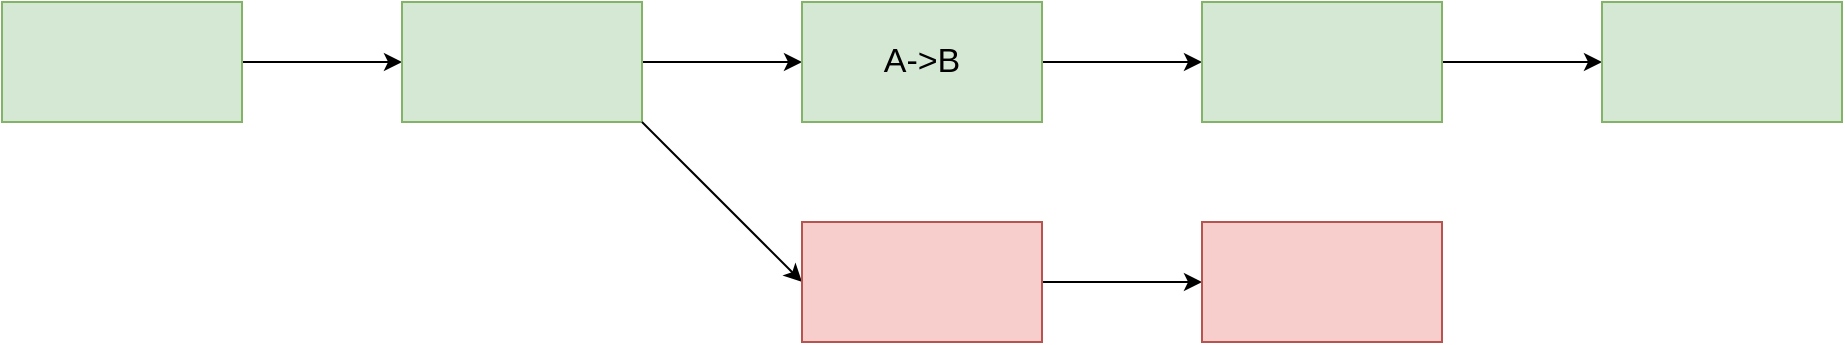 <mxfile version="14.7.6" type="github">
  <diagram id="TVMZTbfCneLhh9I-Gff8" name="Page-1">
    <mxGraphModel dx="1036" dy="575" grid="1" gridSize="10" guides="1" tooltips="1" connect="1" arrows="1" fold="1" page="1" pageScale="1" pageWidth="827" pageHeight="1169" math="0" shadow="0">
      <root>
        <mxCell id="0" />
        <mxCell id="1" parent="0" />
        <mxCell id="Qc_HWr1h5RPqcJCrXAZu-3" value="" style="edgeStyle=orthogonalEdgeStyle;rounded=0;orthogonalLoop=1;jettySize=auto;html=1;" edge="1" parent="1" source="Qc_HWr1h5RPqcJCrXAZu-1" target="Qc_HWr1h5RPqcJCrXAZu-2">
          <mxGeometry relative="1" as="geometry" />
        </mxCell>
        <mxCell id="Qc_HWr1h5RPqcJCrXAZu-1" value="" style="rounded=0;whiteSpace=wrap;html=1;fillColor=#d5e8d4;strokeColor=#82b366;" vertex="1" parent="1">
          <mxGeometry x="90" y="160" width="120" height="60" as="geometry" />
        </mxCell>
        <mxCell id="Qc_HWr1h5RPqcJCrXAZu-8" value="" style="edgeStyle=orthogonalEdgeStyle;rounded=0;orthogonalLoop=1;jettySize=auto;html=1;" edge="1" parent="1" source="Qc_HWr1h5RPqcJCrXAZu-2" target="Qc_HWr1h5RPqcJCrXAZu-7">
          <mxGeometry relative="1" as="geometry" />
        </mxCell>
        <mxCell id="Qc_HWr1h5RPqcJCrXAZu-2" value="" style="rounded=0;whiteSpace=wrap;html=1;fillColor=#d5e8d4;strokeColor=#82b366;" vertex="1" parent="1">
          <mxGeometry x="290" y="160" width="120" height="60" as="geometry" />
        </mxCell>
        <mxCell id="Qc_HWr1h5RPqcJCrXAZu-6" value="" style="endArrow=classic;html=1;exitX=1;exitY=1;exitDx=0;exitDy=0;entryX=0;entryY=0.5;entryDx=0;entryDy=0;" edge="1" parent="1" source="Qc_HWr1h5RPqcJCrXAZu-2" target="Qc_HWr1h5RPqcJCrXAZu-10">
          <mxGeometry width="50" height="50" relative="1" as="geometry">
            <mxPoint x="390" y="320" as="sourcePoint" />
            <mxPoint x="480" y="300" as="targetPoint" />
          </mxGeometry>
        </mxCell>
        <mxCell id="Qc_HWr1h5RPqcJCrXAZu-12" value="" style="edgeStyle=orthogonalEdgeStyle;rounded=0;orthogonalLoop=1;jettySize=auto;html=1;" edge="1" parent="1" source="Qc_HWr1h5RPqcJCrXAZu-7" target="Qc_HWr1h5RPqcJCrXAZu-11">
          <mxGeometry relative="1" as="geometry" />
        </mxCell>
        <mxCell id="Qc_HWr1h5RPqcJCrXAZu-7" value="&lt;font style=&quot;font-size: 17px&quot;&gt;A-&amp;gt;B&lt;/font&gt;" style="rounded=0;whiteSpace=wrap;html=1;fillColor=#d5e8d4;strokeColor=#82b366;" vertex="1" parent="1">
          <mxGeometry x="490" y="160" width="120" height="60" as="geometry" />
        </mxCell>
        <mxCell id="Qc_HWr1h5RPqcJCrXAZu-14" value="" style="edgeStyle=orthogonalEdgeStyle;rounded=0;orthogonalLoop=1;jettySize=auto;html=1;" edge="1" parent="1" source="Qc_HWr1h5RPqcJCrXAZu-10" target="Qc_HWr1h5RPqcJCrXAZu-13">
          <mxGeometry relative="1" as="geometry" />
        </mxCell>
        <mxCell id="Qc_HWr1h5RPqcJCrXAZu-10" value="" style="rounded=0;whiteSpace=wrap;html=1;fillColor=#f8cecc;strokeColor=#b85450;" vertex="1" parent="1">
          <mxGeometry x="490" y="270" width="120" height="60" as="geometry" />
        </mxCell>
        <mxCell id="Qc_HWr1h5RPqcJCrXAZu-16" value="" style="edgeStyle=orthogonalEdgeStyle;rounded=0;orthogonalLoop=1;jettySize=auto;html=1;" edge="1" parent="1" source="Qc_HWr1h5RPqcJCrXAZu-11" target="Qc_HWr1h5RPqcJCrXAZu-15">
          <mxGeometry relative="1" as="geometry" />
        </mxCell>
        <mxCell id="Qc_HWr1h5RPqcJCrXAZu-11" value="" style="rounded=0;whiteSpace=wrap;html=1;fillColor=#d5e8d4;strokeColor=#82b366;" vertex="1" parent="1">
          <mxGeometry x="690" y="160" width="120" height="60" as="geometry" />
        </mxCell>
        <mxCell id="Qc_HWr1h5RPqcJCrXAZu-13" value="" style="rounded=0;whiteSpace=wrap;html=1;fillColor=#f8cecc;strokeColor=#b85450;" vertex="1" parent="1">
          <mxGeometry x="690" y="270" width="120" height="60" as="geometry" />
        </mxCell>
        <mxCell id="Qc_HWr1h5RPqcJCrXAZu-15" value="" style="rounded=0;whiteSpace=wrap;html=1;fillColor=#d5e8d4;strokeColor=#82b366;" vertex="1" parent="1">
          <mxGeometry x="890" y="160" width="120" height="60" as="geometry" />
        </mxCell>
      </root>
    </mxGraphModel>
  </diagram>
</mxfile>

